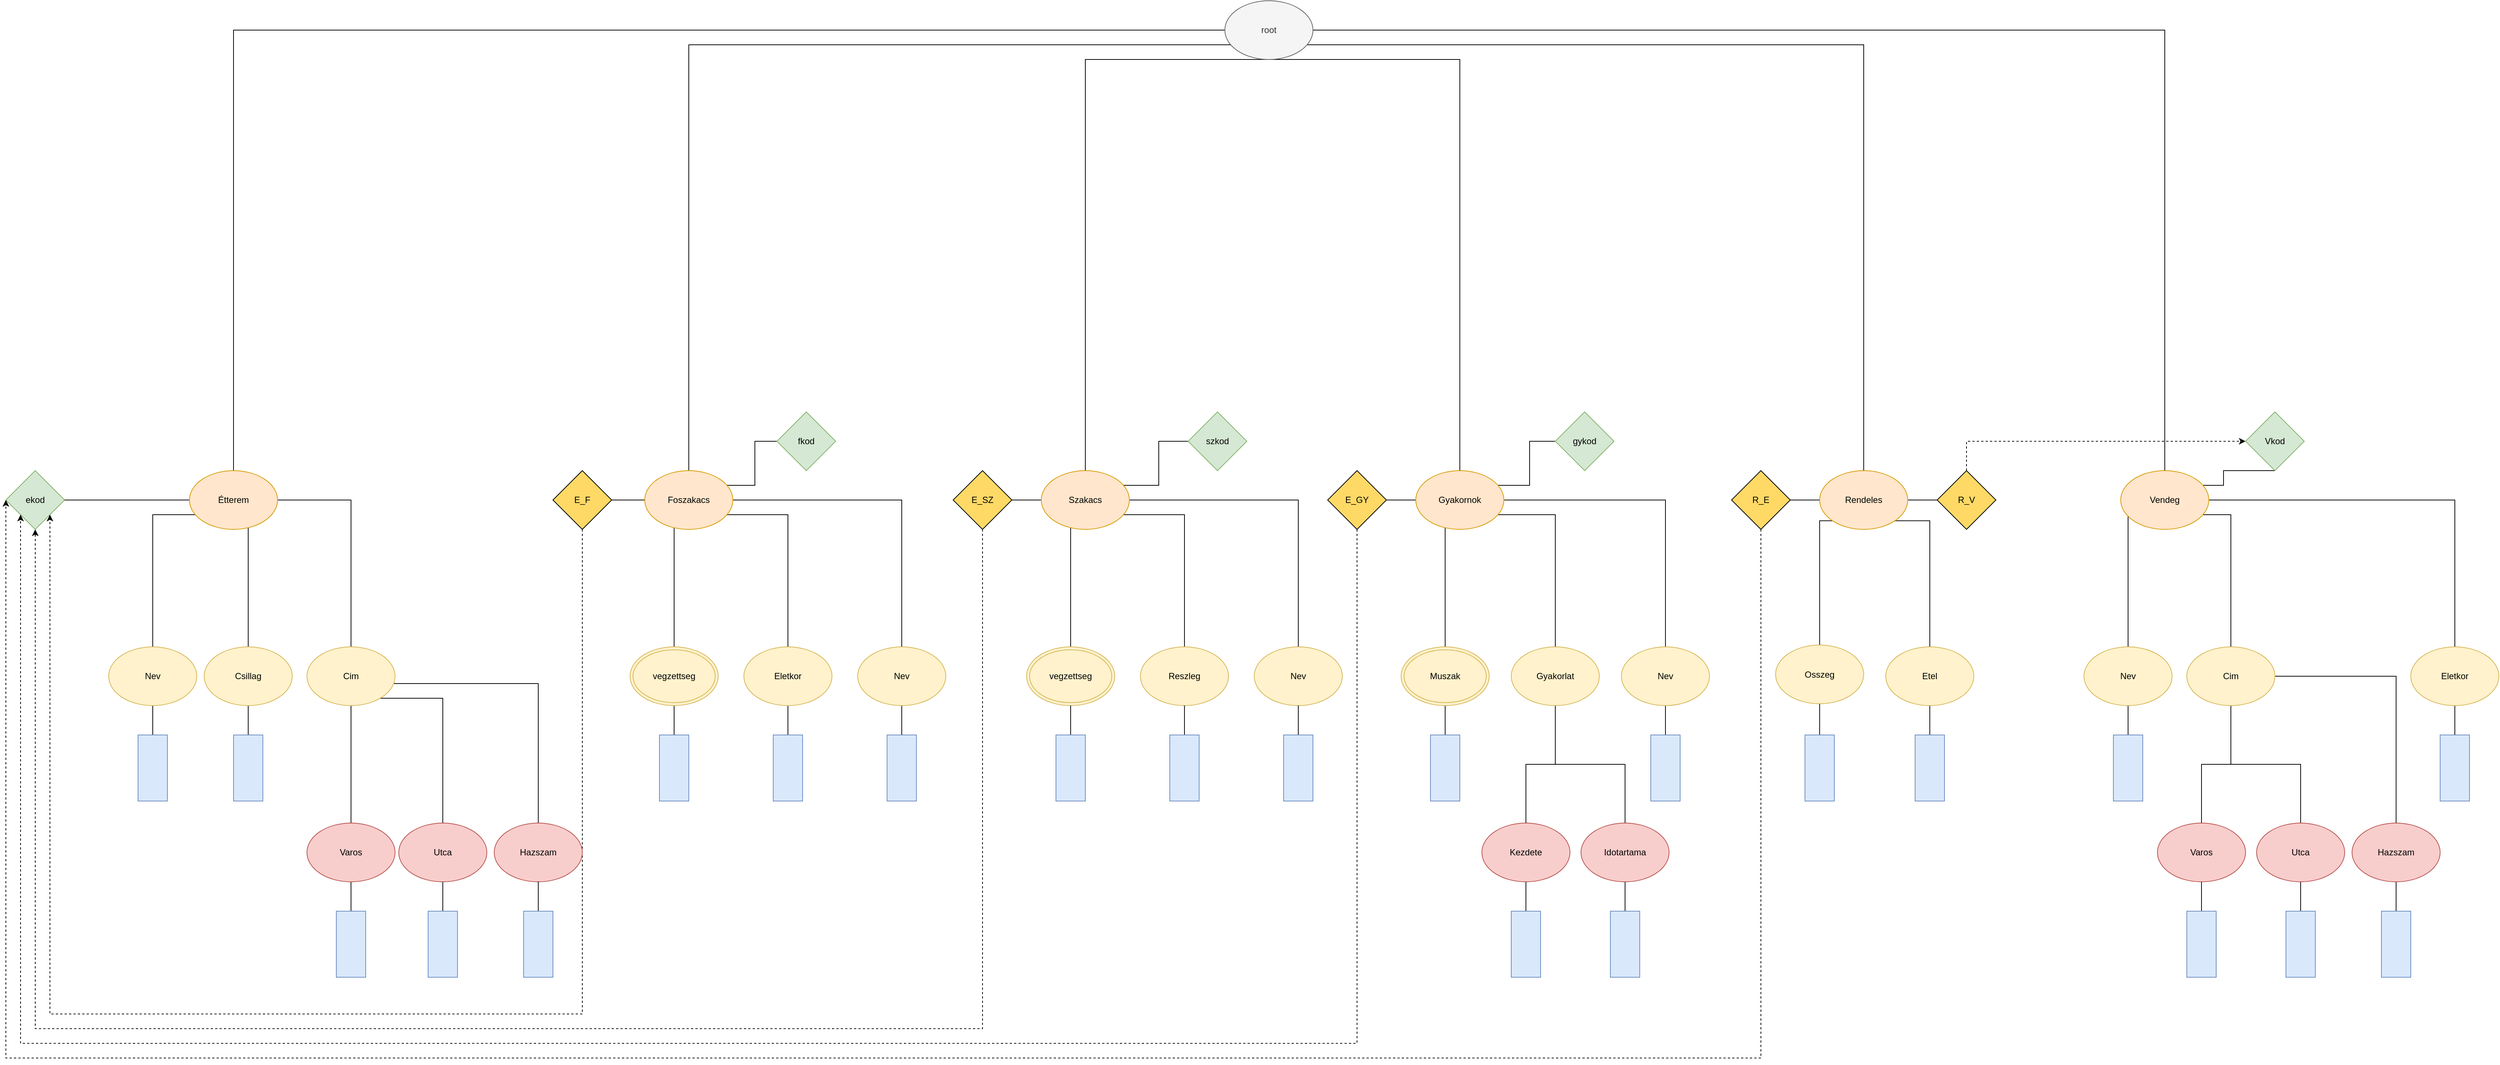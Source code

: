 <mxfile version="16.5.3" type="device"><diagram id="oCTw6UoPhnTwn58BjzsN" name="Page-1"><mxGraphModel dx="4063" dy="3203" grid="1" gridSize="10" guides="1" tooltips="1" connect="1" arrows="1" fold="1" page="1" pageScale="1" pageWidth="850" pageHeight="1100" math="0" shadow="0"><root><mxCell id="0"/><mxCell id="1" parent="0"/><mxCell id="C88zwRsIJPD1WxlS9s2e-2" style="edgeStyle=orthogonalEdgeStyle;orthogonalLoop=1;jettySize=auto;html=1;entryX=0.5;entryY=0;entryDx=0;entryDy=0;endArrow=none;endFill=0;jumpStyle=none;shadow=0;sketch=0;targetPerimeterSpacing=0;rounded=0;elbow=vertical;" edge="1" parent="1" source="z76Ik0YSGSIdbwisnyoB-1" target="z76Ik0YSGSIdbwisnyoB-4"><mxGeometry relative="1" as="geometry"/></mxCell><mxCell id="C88zwRsIJPD1WxlS9s2e-3" style="edgeStyle=orthogonalEdgeStyle;orthogonalLoop=1;jettySize=auto;html=1;entryX=0.5;entryY=0;entryDx=0;entryDy=0;endArrow=none;endFill=0;jumpStyle=none;shadow=0;sketch=0;targetPerimeterSpacing=0;rounded=0;elbow=vertical;" edge="1" parent="1" source="z76Ik0YSGSIdbwisnyoB-1" target="z76Ik0YSGSIdbwisnyoB-7"><mxGeometry relative="1" as="geometry"><Array as="points"><mxPoint x="960" y="-260"/></Array></mxGeometry></mxCell><mxCell id="C88zwRsIJPD1WxlS9s2e-4" style="edgeStyle=orthogonalEdgeStyle;orthogonalLoop=1;jettySize=auto;html=1;entryX=0.5;entryY=0;entryDx=0;entryDy=0;endArrow=none;endFill=0;jumpStyle=none;shadow=0;sketch=0;targetPerimeterSpacing=0;rounded=0;elbow=vertical;exitX=0.5;exitY=1;exitDx=0;exitDy=0;" edge="1" parent="1" source="z76Ik0YSGSIdbwisnyoB-1" target="z76Ik0YSGSIdbwisnyoB-50"><mxGeometry relative="1" as="geometry"><Array as="points"><mxPoint x="1500" y="-240"/></Array></mxGeometry></mxCell><mxCell id="C88zwRsIJPD1WxlS9s2e-5" style="edgeStyle=orthogonalEdgeStyle;orthogonalLoop=1;jettySize=auto;html=1;endArrow=none;endFill=0;jumpStyle=none;shadow=0;sketch=0;targetPerimeterSpacing=0;rounded=0;elbow=vertical;exitX=0.5;exitY=1;exitDx=0;exitDy=0;" edge="1" parent="1" source="z76Ik0YSGSIdbwisnyoB-1" target="z76Ik0YSGSIdbwisnyoB-70"><mxGeometry relative="1" as="geometry"><Array as="points"><mxPoint x="2010" y="-240"/></Array></mxGeometry></mxCell><mxCell id="C88zwRsIJPD1WxlS9s2e-6" style="edgeStyle=orthogonalEdgeStyle;orthogonalLoop=1;jettySize=auto;html=1;entryX=0.5;entryY=0;entryDx=0;entryDy=0;endArrow=none;endFill=0;jumpStyle=none;shadow=0;sketch=0;targetPerimeterSpacing=0;rounded=0;elbow=vertical;" edge="1" parent="1" source="z76Ik0YSGSIdbwisnyoB-1" target="z76Ik0YSGSIdbwisnyoB-95"><mxGeometry relative="1" as="geometry"><mxPoint x="1690" y="-240" as="sourcePoint"/><Array as="points"><mxPoint x="2560" y="-260"/></Array></mxGeometry></mxCell><mxCell id="C88zwRsIJPD1WxlS9s2e-7" style="orthogonalLoop=1;jettySize=auto;html=1;endArrow=none;endFill=0;edgeStyle=orthogonalEdgeStyle;elbow=vertical;jumpStyle=none;shadow=0;sketch=0;targetPerimeterSpacing=0;rounded=0;exitX=1;exitY=0.5;exitDx=0;exitDy=0;" edge="1" parent="1" source="z76Ik0YSGSIdbwisnyoB-1" target="z76Ik0YSGSIdbwisnyoB-126"><mxGeometry relative="1" as="geometry"><Array as="points"><mxPoint x="2970" y="-280"/></Array></mxGeometry></mxCell><mxCell id="z76Ik0YSGSIdbwisnyoB-1" value="&lt;div&gt;root&lt;/div&gt;" style="ellipse;whiteSpace=wrap;html=1;fillColor=#f5f5f5;fontColor=#333333;strokeColor=#666666;" parent="1" vertex="1"><mxGeometry x="1690" y="-320" width="120" height="80" as="geometry"/></mxCell><mxCell id="z76Ik0YSGSIdbwisnyoB-3" value="&lt;div&gt;ekod&lt;/div&gt;" style="rhombus;whiteSpace=wrap;html=1;rotation=0;fillColor=#d5e8d4;strokeColor=#82b366;" parent="1" vertex="1"><mxGeometry x="30" y="320" width="80" height="80" as="geometry"/></mxCell><mxCell id="C88zwRsIJPD1WxlS9s2e-8" style="edgeStyle=orthogonalEdgeStyle;rounded=0;sketch=0;jumpStyle=none;orthogonalLoop=1;jettySize=auto;html=1;shadow=0;endArrow=none;endFill=0;targetPerimeterSpacing=0;elbow=vertical;" edge="1" parent="1" source="z76Ik0YSGSIdbwisnyoB-4" target="z76Ik0YSGSIdbwisnyoB-14"><mxGeometry relative="1" as="geometry"><Array as="points"><mxPoint x="360" y="460"/><mxPoint x="360" y="460"/></Array></mxGeometry></mxCell><mxCell id="C88zwRsIJPD1WxlS9s2e-9" style="edgeStyle=orthogonalEdgeStyle;rounded=0;sketch=0;jumpStyle=none;orthogonalLoop=1;jettySize=auto;html=1;entryX=1;entryY=0.5;entryDx=0;entryDy=0;shadow=0;endArrow=none;endFill=0;targetPerimeterSpacing=0;elbow=vertical;" edge="1" parent="1" source="z76Ik0YSGSIdbwisnyoB-4" target="z76Ik0YSGSIdbwisnyoB-3"><mxGeometry relative="1" as="geometry"/></mxCell><mxCell id="C88zwRsIJPD1WxlS9s2e-10" style="edgeStyle=orthogonalEdgeStyle;rounded=0;sketch=0;jumpStyle=none;orthogonalLoop=1;jettySize=auto;html=1;shadow=0;endArrow=none;endFill=0;targetPerimeterSpacing=0;elbow=vertical;" edge="1" parent="1" source="z76Ik0YSGSIdbwisnyoB-4" target="z76Ik0YSGSIdbwisnyoB-12"><mxGeometry relative="1" as="geometry"><Array as="points"><mxPoint x="230" y="380"/></Array></mxGeometry></mxCell><mxCell id="C88zwRsIJPD1WxlS9s2e-11" style="edgeStyle=orthogonalEdgeStyle;rounded=0;sketch=0;jumpStyle=none;orthogonalLoop=1;jettySize=auto;html=1;entryX=0.5;entryY=0;entryDx=0;entryDy=0;shadow=0;endArrow=none;endFill=0;targetPerimeterSpacing=0;elbow=vertical;" edge="1" parent="1" source="z76Ik0YSGSIdbwisnyoB-4" target="z76Ik0YSGSIdbwisnyoB-16"><mxGeometry relative="1" as="geometry"/></mxCell><mxCell id="z76Ik0YSGSIdbwisnyoB-4" value="Étterem" style="ellipse;whiteSpace=wrap;html=1;fillColor=#ffe6cc;strokeColor=#d79b00;" parent="1" vertex="1"><mxGeometry x="280" y="320" width="120" height="80" as="geometry"/></mxCell><mxCell id="C88zwRsIJPD1WxlS9s2e-17" style="edgeStyle=orthogonalEdgeStyle;rounded=0;sketch=0;jumpStyle=none;orthogonalLoop=1;jettySize=auto;html=1;entryX=0.5;entryY=0;entryDx=0;entryDy=0;shadow=0;endArrow=none;endFill=0;targetPerimeterSpacing=0;elbow=vertical;" edge="1" parent="1" source="z76Ik0YSGSIdbwisnyoB-7" target="z76Ik0YSGSIdbwisnyoB-41"><mxGeometry relative="1" as="geometry"><Array as="points"><mxPoint x="940" y="440"/><mxPoint x="940" y="440"/></Array></mxGeometry></mxCell><mxCell id="C88zwRsIJPD1WxlS9s2e-18" style="edgeStyle=orthogonalEdgeStyle;rounded=0;sketch=0;jumpStyle=none;orthogonalLoop=1;jettySize=auto;html=1;shadow=0;endArrow=none;endFill=0;targetPerimeterSpacing=0;elbow=vertical;" edge="1" parent="1" source="z76Ik0YSGSIdbwisnyoB-7" target="z76Ik0YSGSIdbwisnyoB-35"><mxGeometry relative="1" as="geometry"><Array as="points"><mxPoint x="1095" y="380"/></Array></mxGeometry></mxCell><mxCell id="C88zwRsIJPD1WxlS9s2e-19" style="edgeStyle=orthogonalEdgeStyle;rounded=0;sketch=0;jumpStyle=none;orthogonalLoop=1;jettySize=auto;html=1;entryX=0.5;entryY=0;entryDx=0;entryDy=0;shadow=0;endArrow=none;endFill=0;targetPerimeterSpacing=0;elbow=vertical;" edge="1" parent="1" source="z76Ik0YSGSIdbwisnyoB-7" target="z76Ik0YSGSIdbwisnyoB-36"><mxGeometry relative="1" as="geometry"/></mxCell><mxCell id="C88zwRsIJPD1WxlS9s2e-20" style="edgeStyle=orthogonalEdgeStyle;rounded=0;sketch=0;jumpStyle=none;orthogonalLoop=1;jettySize=auto;html=1;shadow=0;endArrow=none;endFill=0;targetPerimeterSpacing=0;elbow=vertical;" edge="1" parent="1" source="z76Ik0YSGSIdbwisnyoB-7" target="z76Ik0YSGSIdbwisnyoB-65"><mxGeometry relative="1" as="geometry"><Array as="points"><mxPoint x="1050" y="340"/><mxPoint x="1050" y="280"/></Array></mxGeometry></mxCell><mxCell id="C88zwRsIJPD1WxlS9s2e-76" style="edgeStyle=orthogonalEdgeStyle;rounded=0;sketch=0;jumpStyle=none;orthogonalLoop=1;jettySize=auto;elbow=vertical;html=1;shadow=0;endArrow=none;endFill=0;targetPerimeterSpacing=0;" edge="1" parent="1" source="z76Ik0YSGSIdbwisnyoB-7" target="z76Ik0YSGSIdbwisnyoB-8"><mxGeometry relative="1" as="geometry"/></mxCell><mxCell id="z76Ik0YSGSIdbwisnyoB-7" value="&lt;div&gt;Foszakacs&lt;/div&gt;" style="ellipse;whiteSpace=wrap;html=1;fillColor=#ffe6cc;strokeColor=#d79b00;" parent="1" vertex="1"><mxGeometry x="900" y="320" width="120" height="80" as="geometry"/></mxCell><mxCell id="C88zwRsIJPD1WxlS9s2e-70" style="edgeStyle=elbowEdgeStyle;rounded=0;sketch=0;jumpStyle=none;orthogonalLoop=1;jettySize=auto;html=1;entryX=1;entryY=1;entryDx=0;entryDy=0;shadow=0;dashed=1;endArrow=classic;endFill=1;targetPerimeterSpacing=0;elbow=vertical;" edge="1" parent="1" source="z76Ik0YSGSIdbwisnyoB-8" target="z76Ik0YSGSIdbwisnyoB-3"><mxGeometry relative="1" as="geometry"><Array as="points"><mxPoint x="460" y="1060"/><mxPoint x="170" y="1020"/><mxPoint x="670" y="1000"/><mxPoint x="560" y="280"/></Array></mxGeometry></mxCell><mxCell id="z76Ik0YSGSIdbwisnyoB-8" value="E_F" style="rhombus;whiteSpace=wrap;html=1;fillColor=#FFD966;" parent="1" vertex="1"><mxGeometry x="775" y="320" width="80" height="80" as="geometry"/></mxCell><mxCell id="C88zwRsIJPD1WxlS9s2e-15" style="edgeStyle=orthogonalEdgeStyle;rounded=0;sketch=0;jumpStyle=none;orthogonalLoop=1;jettySize=auto;html=1;shadow=0;endArrow=none;endFill=0;targetPerimeterSpacing=0;elbow=vertical;" edge="1" parent="1" source="z76Ik0YSGSIdbwisnyoB-12" target="z76Ik0YSGSIdbwisnyoB-24"><mxGeometry relative="1" as="geometry"/></mxCell><mxCell id="z76Ik0YSGSIdbwisnyoB-12" value="Nev" style="ellipse;whiteSpace=wrap;html=1;fillColor=#fff2cc;strokeColor=#d6b656;" parent="1" vertex="1"><mxGeometry x="170" y="560" width="120" height="80" as="geometry"/></mxCell><mxCell id="C88zwRsIJPD1WxlS9s2e-16" style="edgeStyle=orthogonalEdgeStyle;rounded=0;sketch=0;jumpStyle=none;orthogonalLoop=1;jettySize=auto;html=1;shadow=0;endArrow=none;endFill=0;targetPerimeterSpacing=0;elbow=vertical;" edge="1" parent="1" source="z76Ik0YSGSIdbwisnyoB-14" target="z76Ik0YSGSIdbwisnyoB-168"><mxGeometry relative="1" as="geometry"/></mxCell><mxCell id="z76Ik0YSGSIdbwisnyoB-14" value="Csillag" style="ellipse;whiteSpace=wrap;html=1;fillColor=#fff2cc;strokeColor=#d6b656;" parent="1" vertex="1"><mxGeometry x="300" y="560" width="120" height="80" as="geometry"/></mxCell><mxCell id="C88zwRsIJPD1WxlS9s2e-12" style="edgeStyle=orthogonalEdgeStyle;rounded=0;sketch=0;jumpStyle=none;orthogonalLoop=1;jettySize=auto;html=1;shadow=0;endArrow=none;endFill=0;targetPerimeterSpacing=0;elbow=vertical;" edge="1" parent="1" source="z76Ik0YSGSIdbwisnyoB-16" target="z76Ik0YSGSIdbwisnyoB-18"><mxGeometry relative="1" as="geometry"/></mxCell><mxCell id="C88zwRsIJPD1WxlS9s2e-13" style="edgeStyle=orthogonalEdgeStyle;rounded=0;sketch=0;jumpStyle=none;orthogonalLoop=1;jettySize=auto;html=1;entryX=0.5;entryY=0;entryDx=0;entryDy=0;shadow=0;endArrow=none;endFill=0;targetPerimeterSpacing=0;elbow=vertical;" edge="1" parent="1" source="z76Ik0YSGSIdbwisnyoB-16" target="z76Ik0YSGSIdbwisnyoB-20"><mxGeometry relative="1" as="geometry"><Array as="points"><mxPoint x="625" y="630"/></Array></mxGeometry></mxCell><mxCell id="C88zwRsIJPD1WxlS9s2e-14" style="edgeStyle=orthogonalEdgeStyle;rounded=0;sketch=0;jumpStyle=none;orthogonalLoop=1;jettySize=auto;html=1;entryX=0.5;entryY=0;entryDx=0;entryDy=0;shadow=0;endArrow=none;endFill=0;targetPerimeterSpacing=0;elbow=vertical;" edge="1" parent="1" source="z76Ik0YSGSIdbwisnyoB-16" target="z76Ik0YSGSIdbwisnyoB-22"><mxGeometry relative="1" as="geometry"><Array as="points"><mxPoint x="755" y="610"/></Array></mxGeometry></mxCell><mxCell id="z76Ik0YSGSIdbwisnyoB-16" value="Cim" style="ellipse;whiteSpace=wrap;html=1;fillColor=#fff2cc;strokeColor=#d6b656;" parent="1" vertex="1"><mxGeometry x="440" y="560" width="120" height="80" as="geometry"/></mxCell><mxCell id="C88zwRsIJPD1WxlS9s2e-27" style="edgeStyle=orthogonalEdgeStyle;rounded=0;sketch=0;jumpStyle=none;orthogonalLoop=1;jettySize=auto;html=1;entryX=0.5;entryY=0;entryDx=0;entryDy=0;shadow=0;endArrow=none;endFill=0;targetPerimeterSpacing=0;elbow=vertical;" edge="1" parent="1" source="z76Ik0YSGSIdbwisnyoB-18" target="z76Ik0YSGSIdbwisnyoB-167"><mxGeometry relative="1" as="geometry"/></mxCell><mxCell id="z76Ik0YSGSIdbwisnyoB-18" value="Varos" style="ellipse;whiteSpace=wrap;html=1;fillColor=#f8cecc;strokeColor=#b85450;" parent="1" vertex="1"><mxGeometry x="440" y="800" width="120" height="80" as="geometry"/></mxCell><mxCell id="C88zwRsIJPD1WxlS9s2e-26" style="edgeStyle=orthogonalEdgeStyle;rounded=0;sketch=0;jumpStyle=none;orthogonalLoop=1;jettySize=auto;html=1;shadow=0;endArrow=none;endFill=0;targetPerimeterSpacing=0;elbow=vertical;" edge="1" parent="1" source="z76Ik0YSGSIdbwisnyoB-20" target="z76Ik0YSGSIdbwisnyoB-166"><mxGeometry relative="1" as="geometry"/></mxCell><mxCell id="z76Ik0YSGSIdbwisnyoB-20" value="Utca" style="ellipse;whiteSpace=wrap;html=1;fillColor=#f8cecc;strokeColor=#b85450;" parent="1" vertex="1"><mxGeometry x="565" y="800" width="120" height="80" as="geometry"/></mxCell><mxCell id="z76Ik0YSGSIdbwisnyoB-22" value="Hazszam" style="ellipse;whiteSpace=wrap;html=1;fillColor=#f8cecc;strokeColor=#b85450;" parent="1" vertex="1"><mxGeometry x="695" y="800" width="120" height="80" as="geometry"/></mxCell><mxCell id="z76Ik0YSGSIdbwisnyoB-24" value="" style="rounded=0;whiteSpace=wrap;html=1;fillColor=#dae8fc;strokeColor=#6c8ebf;" parent="1" vertex="1"><mxGeometry x="210" y="680" width="40" height="90" as="geometry"/></mxCell><mxCell id="C88zwRsIJPD1WxlS9s2e-23" style="edgeStyle=orthogonalEdgeStyle;rounded=0;sketch=0;jumpStyle=none;orthogonalLoop=1;jettySize=auto;html=1;shadow=0;endArrow=none;endFill=0;targetPerimeterSpacing=0;elbow=vertical;" edge="1" parent="1" source="z76Ik0YSGSIdbwisnyoB-35" target="z76Ik0YSGSIdbwisnyoB-177"><mxGeometry relative="1" as="geometry"/></mxCell><mxCell id="z76Ik0YSGSIdbwisnyoB-35" value="Eletkor" style="ellipse;whiteSpace=wrap;html=1;fillColor=#fff2cc;strokeColor=#d6b656;" parent="1" vertex="1"><mxGeometry x="1035" y="560" width="120" height="80" as="geometry"/></mxCell><mxCell id="C88zwRsIJPD1WxlS9s2e-24" style="edgeStyle=orthogonalEdgeStyle;rounded=0;sketch=0;jumpStyle=none;orthogonalLoop=1;jettySize=auto;html=1;shadow=0;endArrow=none;endFill=0;targetPerimeterSpacing=0;elbow=vertical;" edge="1" parent="1" source="z76Ik0YSGSIdbwisnyoB-36" target="z76Ik0YSGSIdbwisnyoB-176"><mxGeometry relative="1" as="geometry"/></mxCell><mxCell id="z76Ik0YSGSIdbwisnyoB-36" value="Nev" style="ellipse;whiteSpace=wrap;html=1;fillColor=#fff2cc;strokeColor=#d6b656;" parent="1" vertex="1"><mxGeometry x="1190" y="560" width="120" height="80" as="geometry"/></mxCell><mxCell id="C88zwRsIJPD1WxlS9s2e-22" style="edgeStyle=orthogonalEdgeStyle;rounded=0;sketch=0;jumpStyle=none;orthogonalLoop=1;jettySize=auto;html=1;entryX=0.5;entryY=0;entryDx=0;entryDy=0;shadow=0;endArrow=none;endFill=0;targetPerimeterSpacing=0;elbow=vertical;" edge="1" parent="1" source="z76Ik0YSGSIdbwisnyoB-41" target="z76Ik0YSGSIdbwisnyoB-178"><mxGeometry relative="1" as="geometry"/></mxCell><mxCell id="z76Ik0YSGSIdbwisnyoB-41" value="vegzettseg" style="ellipse;shape=doubleEllipse;whiteSpace=wrap;html=1;strokeColor=#d6b656;fillColor=#fff2cc;" parent="1" vertex="1"><mxGeometry x="880" y="560" width="120" height="80" as="geometry"/></mxCell><mxCell id="C88zwRsIJPD1WxlS9s2e-28" style="edgeStyle=orthogonalEdgeStyle;rounded=0;sketch=0;jumpStyle=none;orthogonalLoop=1;jettySize=auto;html=1;entryX=0;entryY=0.5;entryDx=0;entryDy=0;shadow=0;endArrow=none;endFill=0;targetPerimeterSpacing=0;elbow=vertical;" edge="1" parent="1" source="z76Ik0YSGSIdbwisnyoB-50" target="z76Ik0YSGSIdbwisnyoB-51"><mxGeometry relative="1" as="geometry"><Array as="points"><mxPoint x="1600" y="340"/><mxPoint x="1600" y="280"/></Array></mxGeometry></mxCell><mxCell id="C88zwRsIJPD1WxlS9s2e-30" style="edgeStyle=orthogonalEdgeStyle;rounded=0;sketch=0;jumpStyle=none;orthogonalLoop=1;jettySize=auto;html=1;entryX=0.5;entryY=0;entryDx=0;entryDy=0;shadow=0;endArrow=none;endFill=0;targetPerimeterSpacing=0;elbow=vertical;" edge="1" parent="1" source="z76Ik0YSGSIdbwisnyoB-50" target="z76Ik0YSGSIdbwisnyoB-58"><mxGeometry relative="1" as="geometry"><Array as="points"><mxPoint x="1480" y="440"/><mxPoint x="1480" y="440"/></Array></mxGeometry></mxCell><mxCell id="C88zwRsIJPD1WxlS9s2e-31" style="edgeStyle=orthogonalEdgeStyle;rounded=0;sketch=0;jumpStyle=none;orthogonalLoop=1;jettySize=auto;html=1;entryX=0.5;entryY=0;entryDx=0;entryDy=0;shadow=0;endArrow=none;endFill=0;targetPerimeterSpacing=0;elbow=vertical;" edge="1" parent="1" source="z76Ik0YSGSIdbwisnyoB-50" target="z76Ik0YSGSIdbwisnyoB-53"><mxGeometry relative="1" as="geometry"><Array as="points"><mxPoint x="1635" y="380"/></Array></mxGeometry></mxCell><mxCell id="C88zwRsIJPD1WxlS9s2e-32" style="edgeStyle=orthogonalEdgeStyle;rounded=0;sketch=0;jumpStyle=none;orthogonalLoop=1;jettySize=auto;html=1;shadow=0;endArrow=none;endFill=0;targetPerimeterSpacing=0;elbow=vertical;" edge="1" parent="1" source="z76Ik0YSGSIdbwisnyoB-50" target="z76Ik0YSGSIdbwisnyoB-54"><mxGeometry relative="1" as="geometry"/></mxCell><mxCell id="C88zwRsIJPD1WxlS9s2e-77" style="edgeStyle=orthogonalEdgeStyle;rounded=0;sketch=0;jumpStyle=none;orthogonalLoop=1;jettySize=auto;html=1;shadow=0;endArrow=none;endFill=0;targetPerimeterSpacing=0;elbow=vertical;" edge="1" parent="1" source="z76Ik0YSGSIdbwisnyoB-50" target="z76Ik0YSGSIdbwisnyoB-67"><mxGeometry relative="1" as="geometry"/></mxCell><mxCell id="z76Ik0YSGSIdbwisnyoB-50" value="Szakacs" style="ellipse;whiteSpace=wrap;html=1;fillColor=#ffe6cc;strokeColor=#d79b00;" parent="1" vertex="1"><mxGeometry x="1440" y="320" width="120" height="80" as="geometry"/></mxCell><mxCell id="z76Ik0YSGSIdbwisnyoB-51" value="szkod" style="rhombus;whiteSpace=wrap;html=1;fillColor=#d5e8d4;strokeColor=#82b366;" parent="1" vertex="1"><mxGeometry x="1640" y="240" width="80" height="80" as="geometry"/></mxCell><mxCell id="z76Ik0YSGSIdbwisnyoB-53" value="Reszleg" style="ellipse;whiteSpace=wrap;html=1;fillColor=#fff2cc;strokeColor=#d6b656;" parent="1" vertex="1"><mxGeometry x="1575" y="560" width="120" height="80" as="geometry"/></mxCell><mxCell id="z76Ik0YSGSIdbwisnyoB-54" value="Nev" style="ellipse;whiteSpace=wrap;html=1;fillColor=#fff2cc;strokeColor=#d6b656;" parent="1" vertex="1"><mxGeometry x="1730" y="560" width="120" height="80" as="geometry"/></mxCell><mxCell id="z76Ik0YSGSIdbwisnyoB-58" value="vegzettseg" style="ellipse;shape=doubleEllipse;whiteSpace=wrap;html=1;strokeColor=#d6b656;fillColor=#fff2cc;" parent="1" vertex="1"><mxGeometry x="1420" y="560" width="120" height="80" as="geometry"/></mxCell><mxCell id="z76Ik0YSGSIdbwisnyoB-65" value="&lt;div&gt;fkod&lt;/div&gt;" style="rhombus;whiteSpace=wrap;html=1;fillColor=#d5e8d4;strokeColor=#82b366;" parent="1" vertex="1"><mxGeometry x="1080" y="240" width="80" height="80" as="geometry"/></mxCell><mxCell id="C88zwRsIJPD1WxlS9s2e-72" style="edgeStyle=elbowEdgeStyle;rounded=0;sketch=0;jumpStyle=none;orthogonalLoop=1;jettySize=auto;html=1;entryX=0.5;entryY=1;entryDx=0;entryDy=0;shadow=0;dashed=1;endArrow=classic;endFill=1;targetPerimeterSpacing=0;elbow=vertical;" edge="1" parent="1" source="z76Ik0YSGSIdbwisnyoB-67" target="z76Ik0YSGSIdbwisnyoB-3"><mxGeometry relative="1" as="geometry"><Array as="points"><mxPoint x="490" y="1080"/><mxPoint x="160" y="1040"/><mxPoint x="150" y="1020"/><mxPoint x="100" y="1050"/><mxPoint x="860" y="1050"/></Array></mxGeometry></mxCell><mxCell id="z76Ik0YSGSIdbwisnyoB-67" value="&lt;div&gt;E_SZ&lt;/div&gt;" style="rhombus;whiteSpace=wrap;html=1;fillColor=#FFD966;" parent="1" vertex="1"><mxGeometry x="1320" y="320" width="80" height="80" as="geometry"/></mxCell><mxCell id="C88zwRsIJPD1WxlS9s2e-36" style="edgeStyle=orthogonalEdgeStyle;rounded=0;sketch=0;jumpStyle=none;orthogonalLoop=1;jettySize=auto;html=1;entryX=0.5;entryY=0;entryDx=0;entryDy=0;shadow=0;endArrow=none;endFill=0;targetPerimeterSpacing=0;elbow=vertical;" edge="1" parent="1" source="z76Ik0YSGSIdbwisnyoB-70" target="z76Ik0YSGSIdbwisnyoB-78"><mxGeometry relative="1" as="geometry"><Array as="points"><mxPoint x="1990" y="440"/><mxPoint x="1990" y="440"/></Array></mxGeometry></mxCell><mxCell id="C88zwRsIJPD1WxlS9s2e-37" style="edgeStyle=orthogonalEdgeStyle;rounded=0;sketch=0;jumpStyle=none;orthogonalLoop=1;jettySize=auto;html=1;entryX=0.5;entryY=0;entryDx=0;entryDy=0;shadow=0;endArrow=none;endFill=0;targetPerimeterSpacing=0;elbow=vertical;" edge="1" parent="1" source="z76Ik0YSGSIdbwisnyoB-70" target="z76Ik0YSGSIdbwisnyoB-73"><mxGeometry relative="1" as="geometry"><Array as="points"><mxPoint x="2140" y="380"/></Array></mxGeometry></mxCell><mxCell id="C88zwRsIJPD1WxlS9s2e-38" style="edgeStyle=orthogonalEdgeStyle;rounded=0;sketch=0;jumpStyle=none;orthogonalLoop=1;jettySize=auto;html=1;shadow=0;endArrow=none;endFill=0;targetPerimeterSpacing=0;elbow=vertical;" edge="1" parent="1" source="z76Ik0YSGSIdbwisnyoB-70" target="z76Ik0YSGSIdbwisnyoB-74"><mxGeometry relative="1" as="geometry"/></mxCell><mxCell id="C88zwRsIJPD1WxlS9s2e-40" style="edgeStyle=orthogonalEdgeStyle;rounded=0;sketch=0;jumpStyle=none;orthogonalLoop=1;jettySize=auto;html=1;entryX=0;entryY=0.5;entryDx=0;entryDy=0;shadow=0;endArrow=none;endFill=0;targetPerimeterSpacing=0;elbow=vertical;" edge="1" parent="1" source="z76Ik0YSGSIdbwisnyoB-70" target="z76Ik0YSGSIdbwisnyoB-71"><mxGeometry relative="1" as="geometry"><Array as="points"><mxPoint x="2105" y="340"/><mxPoint x="2105" y="280"/></Array></mxGeometry></mxCell><mxCell id="C88zwRsIJPD1WxlS9s2e-81" style="edgeStyle=orthogonalEdgeStyle;rounded=0;sketch=0;jumpStyle=none;orthogonalLoop=1;jettySize=auto;html=1;entryX=1;entryY=0.5;entryDx=0;entryDy=0;shadow=0;endArrow=none;endFill=0;targetPerimeterSpacing=0;elbow=vertical;" edge="1" parent="1" source="z76Ik0YSGSIdbwisnyoB-70" target="z76Ik0YSGSIdbwisnyoB-85"><mxGeometry relative="1" as="geometry"/></mxCell><mxCell id="z76Ik0YSGSIdbwisnyoB-70" value="Gyakornok" style="ellipse;whiteSpace=wrap;html=1;fillColor=#ffe6cc;strokeColor=#d79b00;" parent="1" vertex="1"><mxGeometry x="1950" y="320" width="120" height="80" as="geometry"/></mxCell><mxCell id="z76Ik0YSGSIdbwisnyoB-71" value="gykod" style="rhombus;whiteSpace=wrap;html=1;fillColor=#d5e8d4;strokeColor=#82b366;" parent="1" vertex="1"><mxGeometry x="2140" y="240" width="80" height="80" as="geometry"/></mxCell><mxCell id="C88zwRsIJPD1WxlS9s2e-42" style="edgeStyle=orthogonalEdgeStyle;rounded=0;sketch=0;jumpStyle=none;orthogonalLoop=1;jettySize=auto;html=1;entryX=0.5;entryY=0;entryDx=0;entryDy=0;shadow=0;endArrow=none;endFill=0;targetPerimeterSpacing=0;elbow=vertical;" edge="1" parent="1" source="z76Ik0YSGSIdbwisnyoB-73" target="z76Ik0YSGSIdbwisnyoB-87"><mxGeometry relative="1" as="geometry"/></mxCell><mxCell id="C88zwRsIJPD1WxlS9s2e-43" style="edgeStyle=orthogonalEdgeStyle;rounded=0;sketch=0;jumpStyle=none;orthogonalLoop=1;jettySize=auto;html=1;entryX=0.5;entryY=0;entryDx=0;entryDy=0;shadow=0;endArrow=none;endFill=0;targetPerimeterSpacing=0;elbow=vertical;" edge="1" parent="1" source="z76Ik0YSGSIdbwisnyoB-73" target="z76Ik0YSGSIdbwisnyoB-88"><mxGeometry relative="1" as="geometry"/></mxCell><mxCell id="z76Ik0YSGSIdbwisnyoB-73" value="Gyakorlat" style="ellipse;whiteSpace=wrap;html=1;fillColor=#fff2cc;strokeColor=#d6b656;" parent="1" vertex="1"><mxGeometry x="2080" y="560" width="120" height="80" as="geometry"/></mxCell><mxCell id="C88zwRsIJPD1WxlS9s2e-44" style="edgeStyle=orthogonalEdgeStyle;rounded=0;sketch=0;jumpStyle=none;orthogonalLoop=1;jettySize=auto;html=1;shadow=0;endArrow=none;endFill=0;targetPerimeterSpacing=0;elbow=vertical;" edge="1" parent="1" source="z76Ik0YSGSIdbwisnyoB-74" target="z76Ik0YSGSIdbwisnyoB-170"><mxGeometry relative="1" as="geometry"/></mxCell><mxCell id="z76Ik0YSGSIdbwisnyoB-74" value="Nev" style="ellipse;whiteSpace=wrap;html=1;fillColor=#fff2cc;strokeColor=#d6b656;" parent="1" vertex="1"><mxGeometry x="2230" y="560" width="120" height="80" as="geometry"/></mxCell><mxCell id="C88zwRsIJPD1WxlS9s2e-41" style="edgeStyle=orthogonalEdgeStyle;rounded=0;sketch=0;jumpStyle=none;orthogonalLoop=1;jettySize=auto;html=1;entryX=0.5;entryY=0;entryDx=0;entryDy=0;shadow=0;endArrow=none;endFill=0;targetPerimeterSpacing=0;elbow=vertical;" edge="1" parent="1" source="z76Ik0YSGSIdbwisnyoB-78" target="z76Ik0YSGSIdbwisnyoB-169"><mxGeometry relative="1" as="geometry"/></mxCell><mxCell id="z76Ik0YSGSIdbwisnyoB-78" value="Muszak" style="ellipse;shape=doubleEllipse;whiteSpace=wrap;html=1;strokeColor=#d6b656;fillColor=#fff2cc;" parent="1" vertex="1"><mxGeometry x="1930" y="560" width="120" height="80" as="geometry"/></mxCell><mxCell id="C88zwRsIJPD1WxlS9s2e-71" style="edgeStyle=elbowEdgeStyle;rounded=0;sketch=0;jumpStyle=none;orthogonalLoop=1;jettySize=auto;html=1;entryX=0;entryY=1;entryDx=0;entryDy=0;shadow=0;dashed=1;endArrow=classic;endFill=1;targetPerimeterSpacing=0;elbow=vertical;" edge="1" parent="1" source="z76Ik0YSGSIdbwisnyoB-85" target="z76Ik0YSGSIdbwisnyoB-3"><mxGeometry relative="1" as="geometry"><Array as="points"><mxPoint x="490" y="1100"/><mxPoint x="1060" y="1060"/><mxPoint x="1120" y="1070"/></Array></mxGeometry></mxCell><mxCell id="z76Ik0YSGSIdbwisnyoB-85" value="&lt;div&gt;E_GY&lt;/div&gt;" style="rhombus;whiteSpace=wrap;html=1;fillColor=#FFD966;" parent="1" vertex="1"><mxGeometry x="1830" y="320" width="80" height="80" as="geometry"/></mxCell><mxCell id="C88zwRsIJPD1WxlS9s2e-45" style="edgeStyle=orthogonalEdgeStyle;rounded=0;sketch=0;jumpStyle=none;orthogonalLoop=1;jettySize=auto;html=1;entryX=0.5;entryY=0;entryDx=0;entryDy=0;shadow=0;endArrow=none;endFill=0;targetPerimeterSpacing=0;elbow=vertical;" edge="1" parent="1" source="z76Ik0YSGSIdbwisnyoB-87" target="z76Ik0YSGSIdbwisnyoB-172"><mxGeometry relative="1" as="geometry"/></mxCell><mxCell id="z76Ik0YSGSIdbwisnyoB-87" value="Kezdete" style="ellipse;whiteSpace=wrap;html=1;strokeColor=#b85450;fillColor=#f8cecc;" parent="1" vertex="1"><mxGeometry x="2040" y="800" width="120" height="80" as="geometry"/></mxCell><mxCell id="C88zwRsIJPD1WxlS9s2e-46" style="edgeStyle=orthogonalEdgeStyle;rounded=0;sketch=0;jumpStyle=none;orthogonalLoop=1;jettySize=auto;html=1;shadow=0;endArrow=none;endFill=0;targetPerimeterSpacing=0;elbow=vertical;" edge="1" parent="1" source="z76Ik0YSGSIdbwisnyoB-88" target="z76Ik0YSGSIdbwisnyoB-171"><mxGeometry relative="1" as="geometry"/></mxCell><mxCell id="z76Ik0YSGSIdbwisnyoB-88" value="Idotartama" style="ellipse;whiteSpace=wrap;html=1;strokeColor=#b85450;fillColor=#f8cecc;" parent="1" vertex="1"><mxGeometry x="2175" y="800" width="120" height="80" as="geometry"/></mxCell><mxCell id="C88zwRsIJPD1WxlS9s2e-47" style="edgeStyle=orthogonalEdgeStyle;rounded=0;sketch=0;jumpStyle=none;orthogonalLoop=1;jettySize=auto;html=1;shadow=0;endArrow=none;endFill=0;targetPerimeterSpacing=0;elbow=vertical;" edge="1" parent="1" source="z76Ik0YSGSIdbwisnyoB-95" target="z76Ik0YSGSIdbwisnyoB-100"><mxGeometry relative="1" as="geometry"/></mxCell><mxCell id="C88zwRsIJPD1WxlS9s2e-49" style="edgeStyle=orthogonalEdgeStyle;rounded=0;sketch=0;jumpStyle=none;orthogonalLoop=1;jettySize=auto;html=1;entryX=0.5;entryY=0;entryDx=0;entryDy=0;shadow=0;endArrow=none;endFill=0;targetPerimeterSpacing=0;elbow=vertical;exitX=0;exitY=1;exitDx=0;exitDy=0;" edge="1" parent="1" source="z76Ik0YSGSIdbwisnyoB-95" target="z76Ik0YSGSIdbwisnyoB-96"><mxGeometry relative="1" as="geometry"><Array as="points"><mxPoint x="2500" y="388"/></Array></mxGeometry></mxCell><mxCell id="C88zwRsIJPD1WxlS9s2e-50" style="edgeStyle=orthogonalEdgeStyle;rounded=0;sketch=0;jumpStyle=none;orthogonalLoop=1;jettySize=auto;html=1;shadow=0;endArrow=none;endFill=0;targetPerimeterSpacing=0;elbow=vertical;exitX=1;exitY=1;exitDx=0;exitDy=0;" edge="1" parent="1" source="z76Ik0YSGSIdbwisnyoB-95" target="z76Ik0YSGSIdbwisnyoB-97"><mxGeometry relative="1" as="geometry"><Array as="points"><mxPoint x="2650" y="388"/></Array></mxGeometry></mxCell><mxCell id="C88zwRsIJPD1WxlS9s2e-82" style="edgeStyle=orthogonalEdgeStyle;rounded=0;sketch=0;jumpStyle=none;orthogonalLoop=1;jettySize=auto;html=1;entryX=1;entryY=0.5;entryDx=0;entryDy=0;shadow=0;endArrow=none;endFill=0;targetPerimeterSpacing=0;elbow=vertical;" edge="1" parent="1" source="z76Ik0YSGSIdbwisnyoB-95" target="z76Ik0YSGSIdbwisnyoB-101"><mxGeometry relative="1" as="geometry"/></mxCell><mxCell id="z76Ik0YSGSIdbwisnyoB-95" value="Rendeles" style="ellipse;whiteSpace=wrap;html=1;strokeColor=#d79b00;fillColor=#ffe6cc;" parent="1" vertex="1"><mxGeometry x="2500" y="320" width="120" height="80" as="geometry"/></mxCell><mxCell id="C88zwRsIJPD1WxlS9s2e-51" style="edgeStyle=orthogonalEdgeStyle;rounded=0;sketch=0;jumpStyle=none;orthogonalLoop=1;jettySize=auto;html=1;shadow=0;endArrow=none;endFill=0;targetPerimeterSpacing=0;elbow=vertical;" edge="1" parent="1" source="z76Ik0YSGSIdbwisnyoB-96" target="z76Ik0YSGSIdbwisnyoB-179"><mxGeometry relative="1" as="geometry"/></mxCell><mxCell id="z76Ik0YSGSIdbwisnyoB-96" value="Osszeg" style="ellipse;whiteSpace=wrap;html=1;strokeColor=#d6b656;fillColor=#fff2cc;" parent="1" vertex="1"><mxGeometry x="2440" y="557.5" width="120" height="80" as="geometry"/></mxCell><mxCell id="C88zwRsIJPD1WxlS9s2e-52" style="edgeStyle=orthogonalEdgeStyle;rounded=0;sketch=0;jumpStyle=none;orthogonalLoop=1;jettySize=auto;html=1;shadow=0;endArrow=none;endFill=0;targetPerimeterSpacing=0;elbow=vertical;" edge="1" parent="1" source="z76Ik0YSGSIdbwisnyoB-97" target="z76Ik0YSGSIdbwisnyoB-182"><mxGeometry relative="1" as="geometry"/></mxCell><mxCell id="z76Ik0YSGSIdbwisnyoB-97" value="Etel" style="ellipse;whiteSpace=wrap;html=1;strokeColor=#d6b656;fillColor=#fff2cc;" parent="1" vertex="1"><mxGeometry x="2590" y="560" width="120" height="80" as="geometry"/></mxCell><mxCell id="C88zwRsIJPD1WxlS9s2e-68" style="edgeStyle=orthogonalEdgeStyle;rounded=0;sketch=0;jumpStyle=none;orthogonalLoop=1;jettySize=auto;html=1;shadow=0;endArrow=classic;endFill=1;targetPerimeterSpacing=0;elbow=vertical;dashed=1;strokeColor=none;" edge="1" parent="1" source="z76Ik0YSGSIdbwisnyoB-100"><mxGeometry relative="1" as="geometry"><mxPoint x="2800.02" y="388.52" as="targetPoint"/></mxGeometry></mxCell><mxCell id="C88zwRsIJPD1WxlS9s2e-83" style="edgeStyle=orthogonalEdgeStyle;rounded=0;sketch=0;jumpStyle=none;orthogonalLoop=1;jettySize=auto;html=1;entryX=0;entryY=0.5;entryDx=0;entryDy=0;shadow=0;endArrow=classic;endFill=1;targetPerimeterSpacing=0;elbow=vertical;dashed=1;" edge="1" parent="1" source="z76Ik0YSGSIdbwisnyoB-100" target="z76Ik0YSGSIdbwisnyoB-153"><mxGeometry relative="1" as="geometry"><Array as="points"><mxPoint x="2700" y="280"/></Array></mxGeometry></mxCell><mxCell id="z76Ik0YSGSIdbwisnyoB-100" value="R_V" style="rhombus;whiteSpace=wrap;html=1;strokeColor=default;fillColor=#FFD966;" parent="1" vertex="1"><mxGeometry x="2660" y="320" width="80" height="80" as="geometry"/></mxCell><mxCell id="C88zwRsIJPD1WxlS9s2e-74" style="edgeStyle=elbowEdgeStyle;rounded=0;sketch=0;jumpStyle=none;orthogonalLoop=1;jettySize=auto;elbow=vertical;html=1;entryX=0;entryY=0.5;entryDx=0;entryDy=0;shadow=0;dashed=1;endArrow=classic;endFill=1;targetPerimeterSpacing=0;" edge="1" parent="1" source="z76Ik0YSGSIdbwisnyoB-101" target="z76Ik0YSGSIdbwisnyoB-3"><mxGeometry relative="1" as="geometry"><Array as="points"><mxPoint x="480" y="1120"/><mxPoint x="1140" y="1080"/></Array></mxGeometry></mxCell><mxCell id="z76Ik0YSGSIdbwisnyoB-101" value="R_E" style="rhombus;whiteSpace=wrap;html=1;strokeColor=default;fillColor=#FFD966;" parent="1" vertex="1"><mxGeometry x="2380" y="320" width="80" height="80" as="geometry"/></mxCell><mxCell id="C88zwRsIJPD1WxlS9s2e-56" style="edgeStyle=orthogonalEdgeStyle;rounded=0;sketch=0;jumpStyle=none;orthogonalLoop=1;jettySize=auto;html=1;shadow=0;endArrow=none;endFill=0;targetPerimeterSpacing=0;elbow=vertical;" edge="1" parent="1" source="z76Ik0YSGSIdbwisnyoB-126"><mxGeometry relative="1" as="geometry"><mxPoint x="3120" y="320" as="targetPoint"/><Array as="points"><mxPoint x="3050" y="340"/><mxPoint x="3050" y="320"/></Array></mxGeometry></mxCell><mxCell id="C88zwRsIJPD1WxlS9s2e-57" style="edgeStyle=orthogonalEdgeStyle;rounded=0;sketch=0;jumpStyle=none;orthogonalLoop=1;jettySize=auto;html=1;entryX=0.5;entryY=0;entryDx=0;entryDy=0;shadow=0;endArrow=none;endFill=0;targetPerimeterSpacing=0;elbow=vertical;" edge="1" parent="1" source="z76Ik0YSGSIdbwisnyoB-126" target="z76Ik0YSGSIdbwisnyoB-154"><mxGeometry relative="1" as="geometry"><Array as="points"><mxPoint x="2920" y="440"/><mxPoint x="2920" y="440"/></Array></mxGeometry></mxCell><mxCell id="C88zwRsIJPD1WxlS9s2e-58" style="edgeStyle=orthogonalEdgeStyle;rounded=0;sketch=0;jumpStyle=none;orthogonalLoop=1;jettySize=auto;html=1;entryX=0.5;entryY=0;entryDx=0;entryDy=0;shadow=0;endArrow=none;endFill=0;targetPerimeterSpacing=0;elbow=vertical;" edge="1" parent="1" source="z76Ik0YSGSIdbwisnyoB-126" target="z76Ik0YSGSIdbwisnyoB-128"><mxGeometry relative="1" as="geometry"><Array as="points"><mxPoint x="3060" y="380"/></Array></mxGeometry></mxCell><mxCell id="C88zwRsIJPD1WxlS9s2e-59" style="edgeStyle=orthogonalEdgeStyle;rounded=0;sketch=0;jumpStyle=none;orthogonalLoop=1;jettySize=auto;html=1;entryX=0.5;entryY=0;entryDx=0;entryDy=0;shadow=0;endArrow=none;endFill=0;targetPerimeterSpacing=0;elbow=vertical;" edge="1" parent="1" source="z76Ik0YSGSIdbwisnyoB-126" target="z76Ik0YSGSIdbwisnyoB-147"><mxGeometry relative="1" as="geometry"/></mxCell><mxCell id="z76Ik0YSGSIdbwisnyoB-126" value="Vendeg" style="ellipse;whiteSpace=wrap;html=1;fillColor=#ffe6cc;strokeColor=#d79b00;" parent="1" vertex="1"><mxGeometry x="2910" y="320" width="120" height="80" as="geometry"/></mxCell><mxCell id="C88zwRsIJPD1WxlS9s2e-61" style="edgeStyle=orthogonalEdgeStyle;rounded=0;sketch=0;jumpStyle=none;orthogonalLoop=1;jettySize=auto;html=1;entryX=0.5;entryY=0;entryDx=0;entryDy=0;shadow=0;endArrow=none;endFill=0;targetPerimeterSpacing=0;elbow=vertical;" edge="1" parent="1" source="z76Ik0YSGSIdbwisnyoB-128" target="z76Ik0YSGSIdbwisnyoB-140"><mxGeometry relative="1" as="geometry"/></mxCell><mxCell id="C88zwRsIJPD1WxlS9s2e-62" style="edgeStyle=orthogonalEdgeStyle;rounded=0;sketch=0;jumpStyle=none;orthogonalLoop=1;jettySize=auto;html=1;entryX=0.5;entryY=0;entryDx=0;entryDy=0;shadow=0;endArrow=none;endFill=0;targetPerimeterSpacing=0;elbow=vertical;" edge="1" parent="1" source="z76Ik0YSGSIdbwisnyoB-128" target="z76Ik0YSGSIdbwisnyoB-141"><mxGeometry relative="1" as="geometry"/></mxCell><mxCell id="C88zwRsIJPD1WxlS9s2e-63" style="edgeStyle=orthogonalEdgeStyle;rounded=0;sketch=0;jumpStyle=none;orthogonalLoop=1;jettySize=auto;html=1;entryX=0.5;entryY=0;entryDx=0;entryDy=0;shadow=0;endArrow=none;endFill=0;targetPerimeterSpacing=0;elbow=vertical;" edge="1" parent="1" source="z76Ik0YSGSIdbwisnyoB-128" target="z76Ik0YSGSIdbwisnyoB-149"><mxGeometry relative="1" as="geometry"/></mxCell><mxCell id="z76Ik0YSGSIdbwisnyoB-128" value="Cim" style="ellipse;whiteSpace=wrap;html=1;fillColor=#fff2cc;strokeColor=#d6b656;" parent="1" vertex="1"><mxGeometry x="3000" y="560" width="120" height="80" as="geometry"/></mxCell><mxCell id="C88zwRsIJPD1WxlS9s2e-78" style="edgeStyle=orthogonalEdgeStyle;rounded=0;sketch=0;jumpStyle=none;orthogonalLoop=1;jettySize=auto;html=1;shadow=0;endArrow=none;endFill=0;targetPerimeterSpacing=0;elbow=vertical;" edge="1" parent="1" source="z76Ik0YSGSIdbwisnyoB-140" target="z76Ik0YSGSIdbwisnyoB-184"><mxGeometry relative="1" as="geometry"/></mxCell><mxCell id="z76Ik0YSGSIdbwisnyoB-140" value="Varos" style="ellipse;whiteSpace=wrap;html=1;strokeColor=#b85450;fillColor=#f8cecc;" parent="1" vertex="1"><mxGeometry x="2960" y="800" width="120" height="80" as="geometry"/></mxCell><mxCell id="C88zwRsIJPD1WxlS9s2e-79" style="edgeStyle=orthogonalEdgeStyle;rounded=0;sketch=0;jumpStyle=none;orthogonalLoop=1;jettySize=auto;html=1;shadow=0;endArrow=none;endFill=0;targetPerimeterSpacing=0;elbow=vertical;" edge="1" parent="1" source="z76Ik0YSGSIdbwisnyoB-141" target="z76Ik0YSGSIdbwisnyoB-185"><mxGeometry relative="1" as="geometry"/></mxCell><mxCell id="z76Ik0YSGSIdbwisnyoB-141" value="Utca" style="ellipse;whiteSpace=wrap;html=1;strokeColor=#b85450;fillColor=#f8cecc;" parent="1" vertex="1"><mxGeometry x="3095" y="800" width="120" height="80" as="geometry"/></mxCell><mxCell id="C88zwRsIJPD1WxlS9s2e-64" style="edgeStyle=orthogonalEdgeStyle;rounded=0;sketch=0;jumpStyle=none;orthogonalLoop=1;jettySize=auto;html=1;entryX=0.5;entryY=0;entryDx=0;entryDy=0;shadow=0;endArrow=none;endFill=0;targetPerimeterSpacing=0;elbow=vertical;" edge="1" parent="1" source="z76Ik0YSGSIdbwisnyoB-147" target="z76Ik0YSGSIdbwisnyoB-187"><mxGeometry relative="1" as="geometry"/></mxCell><mxCell id="z76Ik0YSGSIdbwisnyoB-147" value="Eletkor" style="ellipse;whiteSpace=wrap;html=1;strokeColor=#d6b656;fillColor=#fff2cc;" parent="1" vertex="1"><mxGeometry x="3305" y="560" width="120" height="80" as="geometry"/></mxCell><mxCell id="C88zwRsIJPD1WxlS9s2e-80" style="edgeStyle=orthogonalEdgeStyle;rounded=0;sketch=0;jumpStyle=none;orthogonalLoop=1;jettySize=auto;html=1;shadow=0;endArrow=none;endFill=0;targetPerimeterSpacing=0;elbow=vertical;" edge="1" parent="1" source="z76Ik0YSGSIdbwisnyoB-149" target="z76Ik0YSGSIdbwisnyoB-186"><mxGeometry relative="1" as="geometry"/></mxCell><mxCell id="z76Ik0YSGSIdbwisnyoB-149" value="Hazszam" style="ellipse;whiteSpace=wrap;html=1;strokeColor=#b85450;fillColor=#f8cecc;" parent="1" vertex="1"><mxGeometry x="3225" y="800" width="120" height="80" as="geometry"/></mxCell><mxCell id="z76Ik0YSGSIdbwisnyoB-153" value="Vkod" style="rhombus;whiteSpace=wrap;html=1;strokeColor=#82b366;fillColor=#d5e8d4;" parent="1" vertex="1"><mxGeometry x="3080" y="240" width="80" height="80" as="geometry"/></mxCell><mxCell id="C88zwRsIJPD1WxlS9s2e-60" style="edgeStyle=orthogonalEdgeStyle;rounded=0;sketch=0;jumpStyle=none;orthogonalLoop=1;jettySize=auto;html=1;entryX=0.5;entryY=0;entryDx=0;entryDy=0;shadow=0;endArrow=none;endFill=0;targetPerimeterSpacing=0;elbow=vertical;" edge="1" parent="1" source="z76Ik0YSGSIdbwisnyoB-154" target="z76Ik0YSGSIdbwisnyoB-180"><mxGeometry relative="1" as="geometry"/></mxCell><mxCell id="z76Ik0YSGSIdbwisnyoB-154" value="Nev" style="ellipse;whiteSpace=wrap;html=1;strokeColor=#d6b656;fillColor=#fff2cc;" parent="1" vertex="1"><mxGeometry x="2860" y="560" width="120" height="80" as="geometry"/></mxCell><mxCell id="C88zwRsIJPD1WxlS9s2e-25" style="edgeStyle=orthogonalEdgeStyle;rounded=0;sketch=0;jumpStyle=none;orthogonalLoop=1;jettySize=auto;html=1;shadow=0;endArrow=none;endFill=0;targetPerimeterSpacing=0;elbow=vertical;" edge="1" parent="1" source="z76Ik0YSGSIdbwisnyoB-165" target="z76Ik0YSGSIdbwisnyoB-22"><mxGeometry relative="1" as="geometry"/></mxCell><mxCell id="z76Ik0YSGSIdbwisnyoB-165" value="" style="rounded=0;whiteSpace=wrap;html=1;fillColor=#dae8fc;strokeColor=#6c8ebf;" parent="1" vertex="1"><mxGeometry x="735" y="920" width="40" height="90" as="geometry"/></mxCell><mxCell id="z76Ik0YSGSIdbwisnyoB-166" value="" style="rounded=0;whiteSpace=wrap;html=1;fillColor=#dae8fc;strokeColor=#6c8ebf;" parent="1" vertex="1"><mxGeometry x="605" y="920" width="40" height="90" as="geometry"/></mxCell><mxCell id="z76Ik0YSGSIdbwisnyoB-167" value="" style="rounded=0;whiteSpace=wrap;html=1;fillColor=#dae8fc;strokeColor=#6c8ebf;" parent="1" vertex="1"><mxGeometry x="480" y="920" width="40" height="90" as="geometry"/></mxCell><mxCell id="z76Ik0YSGSIdbwisnyoB-168" value="" style="rounded=0;whiteSpace=wrap;html=1;fillColor=#dae8fc;strokeColor=#6c8ebf;" parent="1" vertex="1"><mxGeometry x="340" y="680" width="40" height="90" as="geometry"/></mxCell><mxCell id="z76Ik0YSGSIdbwisnyoB-169" value="" style="rounded=0;whiteSpace=wrap;html=1;fillColor=#dae8fc;strokeColor=#6c8ebf;" parent="1" vertex="1"><mxGeometry x="1970" y="680" width="40" height="90" as="geometry"/></mxCell><mxCell id="z76Ik0YSGSIdbwisnyoB-170" value="" style="rounded=0;whiteSpace=wrap;html=1;fillColor=#dae8fc;strokeColor=#6c8ebf;" parent="1" vertex="1"><mxGeometry x="2270" y="680" width="40" height="90" as="geometry"/></mxCell><mxCell id="z76Ik0YSGSIdbwisnyoB-171" value="" style="rounded=0;whiteSpace=wrap;html=1;fillColor=#dae8fc;strokeColor=#6c8ebf;" parent="1" vertex="1"><mxGeometry x="2215" y="920" width="40" height="90" as="geometry"/></mxCell><mxCell id="z76Ik0YSGSIdbwisnyoB-172" value="" style="rounded=0;whiteSpace=wrap;html=1;fillColor=#dae8fc;strokeColor=#6c8ebf;" parent="1" vertex="1"><mxGeometry x="2080" y="920" width="40" height="90" as="geometry"/></mxCell><mxCell id="C88zwRsIJPD1WxlS9s2e-35" style="edgeStyle=orthogonalEdgeStyle;rounded=0;sketch=0;jumpStyle=none;orthogonalLoop=1;jettySize=auto;html=1;shadow=0;endArrow=none;endFill=0;targetPerimeterSpacing=0;elbow=vertical;" edge="1" parent="1" source="z76Ik0YSGSIdbwisnyoB-173" target="z76Ik0YSGSIdbwisnyoB-54"><mxGeometry relative="1" as="geometry"/></mxCell><mxCell id="z76Ik0YSGSIdbwisnyoB-173" value="" style="rounded=0;whiteSpace=wrap;html=1;fillColor=#dae8fc;strokeColor=#6c8ebf;" parent="1" vertex="1"><mxGeometry x="1770" y="680" width="40" height="90" as="geometry"/></mxCell><mxCell id="C88zwRsIJPD1WxlS9s2e-34" style="edgeStyle=orthogonalEdgeStyle;rounded=0;sketch=0;jumpStyle=none;orthogonalLoop=1;jettySize=auto;html=1;shadow=0;endArrow=none;endFill=0;targetPerimeterSpacing=0;elbow=vertical;" edge="1" parent="1" source="z76Ik0YSGSIdbwisnyoB-174" target="z76Ik0YSGSIdbwisnyoB-53"><mxGeometry relative="1" as="geometry"/></mxCell><mxCell id="z76Ik0YSGSIdbwisnyoB-174" value="" style="rounded=0;whiteSpace=wrap;html=1;fillColor=#dae8fc;strokeColor=#6c8ebf;" parent="1" vertex="1"><mxGeometry x="1615" y="680" width="40" height="90" as="geometry"/></mxCell><mxCell id="C88zwRsIJPD1WxlS9s2e-33" style="edgeStyle=orthogonalEdgeStyle;rounded=0;sketch=0;jumpStyle=none;orthogonalLoop=1;jettySize=auto;html=1;shadow=0;endArrow=none;endFill=0;targetPerimeterSpacing=0;elbow=vertical;" edge="1" parent="1" source="z76Ik0YSGSIdbwisnyoB-175" target="z76Ik0YSGSIdbwisnyoB-58"><mxGeometry relative="1" as="geometry"/></mxCell><mxCell id="z76Ik0YSGSIdbwisnyoB-175" value="" style="rounded=0;whiteSpace=wrap;html=1;fillColor=#dae8fc;strokeColor=#6c8ebf;" parent="1" vertex="1"><mxGeometry x="1460" y="680" width="40" height="90" as="geometry"/></mxCell><mxCell id="z76Ik0YSGSIdbwisnyoB-176" value="" style="rounded=0;whiteSpace=wrap;html=1;fillColor=#dae8fc;strokeColor=#6c8ebf;" parent="1" vertex="1"><mxGeometry x="1230" y="680" width="40" height="90" as="geometry"/></mxCell><mxCell id="z76Ik0YSGSIdbwisnyoB-177" value="" style="rounded=0;whiteSpace=wrap;html=1;fillColor=#dae8fc;strokeColor=#6c8ebf;" parent="1" vertex="1"><mxGeometry x="1075" y="680" width="40" height="90" as="geometry"/></mxCell><mxCell id="z76Ik0YSGSIdbwisnyoB-178" value="" style="rounded=0;whiteSpace=wrap;html=1;fillColor=#dae8fc;strokeColor=#6c8ebf;" parent="1" vertex="1"><mxGeometry x="920" y="680" width="40" height="90" as="geometry"/></mxCell><mxCell id="z76Ik0YSGSIdbwisnyoB-179" value="" style="rounded=0;whiteSpace=wrap;html=1;fillColor=#dae8fc;strokeColor=#6c8ebf;" parent="1" vertex="1"><mxGeometry x="2480" y="680" width="40" height="90" as="geometry"/></mxCell><mxCell id="z76Ik0YSGSIdbwisnyoB-180" value="" style="rounded=0;whiteSpace=wrap;html=1;fillColor=#dae8fc;strokeColor=#6c8ebf;" parent="1" vertex="1"><mxGeometry x="2900" y="680" width="40" height="90" as="geometry"/></mxCell><mxCell id="z76Ik0YSGSIdbwisnyoB-182" value="" style="rounded=0;whiteSpace=wrap;html=1;fillColor=#dae8fc;strokeColor=#6c8ebf;" parent="1" vertex="1"><mxGeometry x="2630" y="680" width="40" height="90" as="geometry"/></mxCell><mxCell id="z76Ik0YSGSIdbwisnyoB-184" value="" style="rounded=0;whiteSpace=wrap;html=1;fillColor=#dae8fc;strokeColor=#6c8ebf;" parent="1" vertex="1"><mxGeometry x="3000" y="920" width="40" height="90" as="geometry"/></mxCell><mxCell id="z76Ik0YSGSIdbwisnyoB-185" value="" style="rounded=0;whiteSpace=wrap;html=1;fillColor=#dae8fc;strokeColor=#6c8ebf;" parent="1" vertex="1"><mxGeometry x="3135" y="920" width="40" height="90" as="geometry"/></mxCell><mxCell id="z76Ik0YSGSIdbwisnyoB-186" value="" style="rounded=0;whiteSpace=wrap;html=1;fillColor=#dae8fc;strokeColor=#6c8ebf;" parent="1" vertex="1"><mxGeometry x="3265" y="920" width="40" height="90" as="geometry"/></mxCell><mxCell id="z76Ik0YSGSIdbwisnyoB-187" value="" style="rounded=0;whiteSpace=wrap;html=1;fillColor=#dae8fc;strokeColor=#6c8ebf;" parent="1" vertex="1"><mxGeometry x="3345" y="680" width="40" height="90" as="geometry"/></mxCell></root></mxGraphModel></diagram></mxfile>